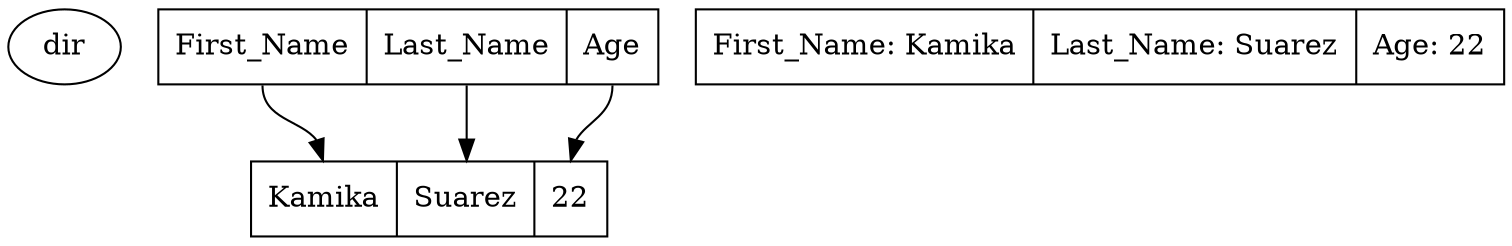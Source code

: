 digraph structs {
    dir: TD
    node [shape=record];
    struct1 [label="<f0> First_Name|<f1> Last_Name|<f2> Age"];
    struct2 [label="<f0> Kamika |<f1> Suarez|<f2> 22"];
    struct3 [label="<f0> First_Name: Kamika |<f1> Last_Name: Suarez|<f2> Age: 22"];
    struct1:f0 -> struct2:f0;
    struct1:f1 -> struct2:f1;
    struct1:f2 -> struct2:f2;

    struct3
}
